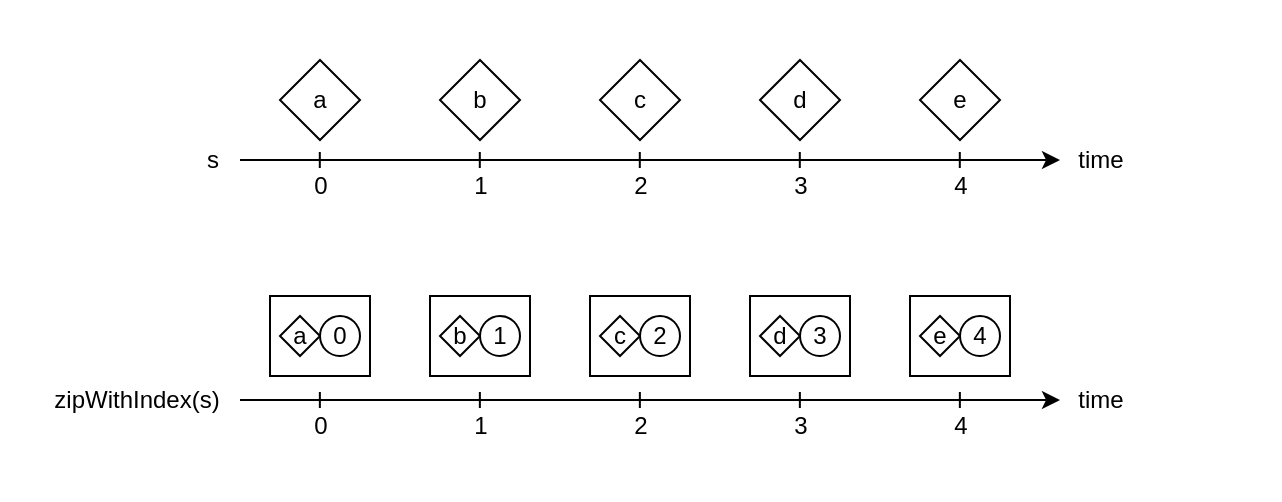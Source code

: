 <mxfile version="22.1.2" type="device">
  <diagram name="Pagina-1" id="KrAMYKN802Sa1sQlcGRf">
    <mxGraphModel dx="1416" dy="818" grid="1" gridSize="10" guides="1" tooltips="1" connect="1" arrows="1" fold="1" page="1" pageScale="1" pageWidth="827" pageHeight="1169" math="0" shadow="0">
      <root>
        <mxCell id="0" />
        <mxCell id="1" parent="0" />
        <mxCell id="X-2cT9AtNMiIcICBBnYA-75" value="" style="rounded=0;whiteSpace=wrap;html=1;strokeColor=none;" parent="1" vertex="1">
          <mxGeometry x="200" y="280" width="640" height="250" as="geometry" />
        </mxCell>
        <mxCell id="X-2cT9AtNMiIcICBBnYA-1" value="" style="endArrow=classic;html=1;rounded=0;" parent="1" edge="1">
          <mxGeometry width="50" height="50" relative="1" as="geometry">
            <mxPoint x="320" y="360" as="sourcePoint" />
            <mxPoint x="730" y="360" as="targetPoint" />
          </mxGeometry>
        </mxCell>
        <mxCell id="X-2cT9AtNMiIcICBBnYA-3" value="a" style="rhombus;whiteSpace=wrap;html=1;" parent="1" vertex="1">
          <mxGeometry x="340" y="310" width="40" height="40" as="geometry" />
        </mxCell>
        <mxCell id="X-2cT9AtNMiIcICBBnYA-4" value="b" style="rhombus;whiteSpace=wrap;html=1;" parent="1" vertex="1">
          <mxGeometry x="420" y="310" width="40" height="40" as="geometry" />
        </mxCell>
        <mxCell id="X-2cT9AtNMiIcICBBnYA-5" value="c" style="rhombus;whiteSpace=wrap;html=1;" parent="1" vertex="1">
          <mxGeometry x="500" y="310" width="40" height="40" as="geometry" />
        </mxCell>
        <mxCell id="X-2cT9AtNMiIcICBBnYA-6" value="d" style="rhombus;whiteSpace=wrap;html=1;" parent="1" vertex="1">
          <mxGeometry x="580" y="310" width="40" height="40" as="geometry" />
        </mxCell>
        <mxCell id="X-2cT9AtNMiIcICBBnYA-7" value="e" style="rhombus;whiteSpace=wrap;html=1;" parent="1" vertex="1">
          <mxGeometry x="660" y="310" width="40" height="40" as="geometry" />
        </mxCell>
        <mxCell id="X-2cT9AtNMiIcICBBnYA-8" value="" style="endArrow=classic;html=1;rounded=0;" parent="1" edge="1">
          <mxGeometry width="50" height="50" relative="1" as="geometry">
            <mxPoint x="320" y="480" as="sourcePoint" />
            <mxPoint x="730" y="480" as="targetPoint" />
          </mxGeometry>
        </mxCell>
        <mxCell id="X-2cT9AtNMiIcICBBnYA-26" value="" style="endArrow=none;html=1;rounded=0;" parent="1" edge="1">
          <mxGeometry width="50" height="50" relative="1" as="geometry">
            <mxPoint x="359.9" y="364" as="sourcePoint" />
            <mxPoint x="359.9" y="356" as="targetPoint" />
          </mxGeometry>
        </mxCell>
        <mxCell id="X-2cT9AtNMiIcICBBnYA-27" value="" style="endArrow=none;html=1;rounded=0;" parent="1" edge="1">
          <mxGeometry width="50" height="50" relative="1" as="geometry">
            <mxPoint x="439.9" y="364" as="sourcePoint" />
            <mxPoint x="439.9" y="356" as="targetPoint" />
          </mxGeometry>
        </mxCell>
        <mxCell id="X-2cT9AtNMiIcICBBnYA-28" value="" style="endArrow=none;html=1;rounded=0;" parent="1" edge="1">
          <mxGeometry width="50" height="50" relative="1" as="geometry">
            <mxPoint x="519.9" y="364" as="sourcePoint" />
            <mxPoint x="519.9" y="356" as="targetPoint" />
          </mxGeometry>
        </mxCell>
        <mxCell id="X-2cT9AtNMiIcICBBnYA-29" value="" style="endArrow=none;html=1;rounded=0;" parent="1" edge="1">
          <mxGeometry width="50" height="50" relative="1" as="geometry">
            <mxPoint x="599.9" y="364" as="sourcePoint" />
            <mxPoint x="599.9" y="356" as="targetPoint" />
          </mxGeometry>
        </mxCell>
        <mxCell id="X-2cT9AtNMiIcICBBnYA-30" value="" style="endArrow=none;html=1;rounded=0;" parent="1" edge="1">
          <mxGeometry width="50" height="50" relative="1" as="geometry">
            <mxPoint x="679.9" y="364" as="sourcePoint" />
            <mxPoint x="679.9" y="356" as="targetPoint" />
          </mxGeometry>
        </mxCell>
        <mxCell id="X-2cT9AtNMiIcICBBnYA-31" value="" style="endArrow=none;html=1;rounded=0;" parent="1" edge="1">
          <mxGeometry width="50" height="50" relative="1" as="geometry">
            <mxPoint x="359.93" y="484" as="sourcePoint" />
            <mxPoint x="359.93" y="476" as="targetPoint" />
          </mxGeometry>
        </mxCell>
        <mxCell id="X-2cT9AtNMiIcICBBnYA-32" value="" style="endArrow=none;html=1;rounded=0;" parent="1" edge="1">
          <mxGeometry width="50" height="50" relative="1" as="geometry">
            <mxPoint x="439.93" y="484" as="sourcePoint" />
            <mxPoint x="439.93" y="476" as="targetPoint" />
          </mxGeometry>
        </mxCell>
        <mxCell id="X-2cT9AtNMiIcICBBnYA-33" value="" style="endArrow=none;html=1;rounded=0;" parent="1" edge="1">
          <mxGeometry width="50" height="50" relative="1" as="geometry">
            <mxPoint x="519.93" y="484" as="sourcePoint" />
            <mxPoint x="519.93" y="476" as="targetPoint" />
          </mxGeometry>
        </mxCell>
        <mxCell id="X-2cT9AtNMiIcICBBnYA-34" value="" style="endArrow=none;html=1;rounded=0;" parent="1" edge="1">
          <mxGeometry width="50" height="50" relative="1" as="geometry">
            <mxPoint x="599.93" y="484" as="sourcePoint" />
            <mxPoint x="599.93" y="476" as="targetPoint" />
          </mxGeometry>
        </mxCell>
        <mxCell id="X-2cT9AtNMiIcICBBnYA-35" value="" style="endArrow=none;html=1;rounded=0;" parent="1" edge="1">
          <mxGeometry width="50" height="50" relative="1" as="geometry">
            <mxPoint x="679.93" y="484" as="sourcePoint" />
            <mxPoint x="679.93" y="476" as="targetPoint" />
          </mxGeometry>
        </mxCell>
        <mxCell id="X-2cT9AtNMiIcICBBnYA-36" value="time" style="text;html=1;align=center;verticalAlign=middle;resizable=0;points=[];autosize=1;strokeColor=none;fillColor=none;" parent="1" vertex="1">
          <mxGeometry x="725" y="345" width="50" height="30" as="geometry" />
        </mxCell>
        <mxCell id="X-2cT9AtNMiIcICBBnYA-37" value="time" style="text;html=1;align=center;verticalAlign=middle;resizable=0;points=[];autosize=1;strokeColor=none;fillColor=none;" parent="1" vertex="1">
          <mxGeometry x="725" y="465" width="50" height="30" as="geometry" />
        </mxCell>
        <mxCell id="X-2cT9AtNMiIcICBBnYA-72" value="s" style="text;html=1;align=center;verticalAlign=middle;resizable=0;points=[];autosize=1;strokeColor=none;fillColor=none;" parent="1" vertex="1">
          <mxGeometry x="291" y="345" width="30" height="30" as="geometry" />
        </mxCell>
        <mxCell id="X-2cT9AtNMiIcICBBnYA-73" value="zipWithIndex(s)" style="text;html=1;align=center;verticalAlign=middle;resizable=0;points=[];autosize=1;strokeColor=none;fillColor=none;" parent="1" vertex="1">
          <mxGeometry x="213" y="465" width="110" height="30" as="geometry" />
        </mxCell>
        <mxCell id="X-2cT9AtNMiIcICBBnYA-143" value="0" style="text;html=1;align=center;verticalAlign=middle;resizable=0;points=[];autosize=1;strokeColor=none;fillColor=none;" parent="1" vertex="1">
          <mxGeometry x="345" y="478" width="30" height="30" as="geometry" />
        </mxCell>
        <mxCell id="X-2cT9AtNMiIcICBBnYA-144" value="1" style="text;html=1;align=center;verticalAlign=middle;resizable=0;points=[];autosize=1;strokeColor=none;fillColor=none;" parent="1" vertex="1">
          <mxGeometry x="425" y="478" width="30" height="30" as="geometry" />
        </mxCell>
        <mxCell id="X-2cT9AtNMiIcICBBnYA-145" value="2" style="text;html=1;align=center;verticalAlign=middle;resizable=0;points=[];autosize=1;strokeColor=none;fillColor=none;" parent="1" vertex="1">
          <mxGeometry x="505" y="478" width="30" height="30" as="geometry" />
        </mxCell>
        <mxCell id="X-2cT9AtNMiIcICBBnYA-147" value="3" style="text;html=1;align=center;verticalAlign=middle;resizable=0;points=[];autosize=1;strokeColor=none;fillColor=none;" parent="1" vertex="1">
          <mxGeometry x="585" y="478" width="30" height="30" as="geometry" />
        </mxCell>
        <mxCell id="X-2cT9AtNMiIcICBBnYA-148" value="4" style="text;html=1;align=center;verticalAlign=middle;resizable=0;points=[];autosize=1;strokeColor=none;fillColor=none;" parent="1" vertex="1">
          <mxGeometry x="665" y="478" width="30" height="30" as="geometry" />
        </mxCell>
        <mxCell id="X-2cT9AtNMiIcICBBnYA-167" value="" style="rounded=0;whiteSpace=wrap;html=1;" parent="1" vertex="1">
          <mxGeometry x="335" y="428" width="50" height="40" as="geometry" />
        </mxCell>
        <mxCell id="X-2cT9AtNMiIcICBBnYA-168" value="a" style="rhombus;whiteSpace=wrap;html=1;" parent="1" vertex="1">
          <mxGeometry x="340" y="438" width="20" height="20" as="geometry" />
        </mxCell>
        <mxCell id="X-2cT9AtNMiIcICBBnYA-169" value="0" style="ellipse;whiteSpace=wrap;html=1;" parent="1" vertex="1">
          <mxGeometry x="360" y="438" width="20" height="20" as="geometry" />
        </mxCell>
        <mxCell id="X-2cT9AtNMiIcICBBnYA-171" value="" style="rounded=0;whiteSpace=wrap;html=1;" parent="1" vertex="1">
          <mxGeometry x="415" y="428" width="50" height="40" as="geometry" />
        </mxCell>
        <mxCell id="X-2cT9AtNMiIcICBBnYA-172" value="b" style="rhombus;whiteSpace=wrap;html=1;" parent="1" vertex="1">
          <mxGeometry x="420" y="438" width="20" height="20" as="geometry" />
        </mxCell>
        <mxCell id="X-2cT9AtNMiIcICBBnYA-173" value="1" style="ellipse;whiteSpace=wrap;html=1;" parent="1" vertex="1">
          <mxGeometry x="440" y="438" width="20" height="20" as="geometry" />
        </mxCell>
        <mxCell id="X-2cT9AtNMiIcICBBnYA-174" value="" style="rounded=0;whiteSpace=wrap;html=1;" parent="1" vertex="1">
          <mxGeometry x="495" y="428" width="50" height="40" as="geometry" />
        </mxCell>
        <mxCell id="X-2cT9AtNMiIcICBBnYA-175" value="c" style="rhombus;whiteSpace=wrap;html=1;" parent="1" vertex="1">
          <mxGeometry x="500" y="438" width="20" height="20" as="geometry" />
        </mxCell>
        <mxCell id="X-2cT9AtNMiIcICBBnYA-176" value="2" style="ellipse;whiteSpace=wrap;html=1;" parent="1" vertex="1">
          <mxGeometry x="520" y="438" width="20" height="20" as="geometry" />
        </mxCell>
        <mxCell id="X-2cT9AtNMiIcICBBnYA-177" value="" style="rounded=0;whiteSpace=wrap;html=1;" parent="1" vertex="1">
          <mxGeometry x="575" y="428" width="50" height="40" as="geometry" />
        </mxCell>
        <mxCell id="X-2cT9AtNMiIcICBBnYA-178" value="d" style="rhombus;whiteSpace=wrap;html=1;" parent="1" vertex="1">
          <mxGeometry x="580" y="438" width="20" height="20" as="geometry" />
        </mxCell>
        <mxCell id="X-2cT9AtNMiIcICBBnYA-179" value="3" style="ellipse;whiteSpace=wrap;html=1;" parent="1" vertex="1">
          <mxGeometry x="600" y="438" width="20" height="20" as="geometry" />
        </mxCell>
        <mxCell id="X-2cT9AtNMiIcICBBnYA-180" value="" style="rounded=0;whiteSpace=wrap;html=1;" parent="1" vertex="1">
          <mxGeometry x="655" y="428" width="50" height="40" as="geometry" />
        </mxCell>
        <mxCell id="X-2cT9AtNMiIcICBBnYA-181" value="e" style="rhombus;whiteSpace=wrap;html=1;" parent="1" vertex="1">
          <mxGeometry x="660" y="438" width="20" height="20" as="geometry" />
        </mxCell>
        <mxCell id="X-2cT9AtNMiIcICBBnYA-182" value="4" style="ellipse;whiteSpace=wrap;html=1;" parent="1" vertex="1">
          <mxGeometry x="680" y="438" width="20" height="20" as="geometry" />
        </mxCell>
        <mxCell id="X-2cT9AtNMiIcICBBnYA-183" value="0" style="text;html=1;align=center;verticalAlign=middle;resizable=0;points=[];autosize=1;strokeColor=none;fillColor=none;" parent="1" vertex="1">
          <mxGeometry x="345" y="358" width="30" height="30" as="geometry" />
        </mxCell>
        <mxCell id="X-2cT9AtNMiIcICBBnYA-184" value="1" style="text;html=1;align=center;verticalAlign=middle;resizable=0;points=[];autosize=1;strokeColor=none;fillColor=none;" parent="1" vertex="1">
          <mxGeometry x="425" y="358" width="30" height="30" as="geometry" />
        </mxCell>
        <mxCell id="X-2cT9AtNMiIcICBBnYA-185" value="2" style="text;html=1;align=center;verticalAlign=middle;resizable=0;points=[];autosize=1;strokeColor=none;fillColor=none;" parent="1" vertex="1">
          <mxGeometry x="505" y="358" width="30" height="30" as="geometry" />
        </mxCell>
        <mxCell id="X-2cT9AtNMiIcICBBnYA-186" value="3" style="text;html=1;align=center;verticalAlign=middle;resizable=0;points=[];autosize=1;strokeColor=none;fillColor=none;" parent="1" vertex="1">
          <mxGeometry x="585" y="358" width="30" height="30" as="geometry" />
        </mxCell>
        <mxCell id="X-2cT9AtNMiIcICBBnYA-187" value="4" style="text;html=1;align=center;verticalAlign=middle;resizable=0;points=[];autosize=1;strokeColor=none;fillColor=none;" parent="1" vertex="1">
          <mxGeometry x="665" y="358" width="30" height="30" as="geometry" />
        </mxCell>
      </root>
    </mxGraphModel>
  </diagram>
</mxfile>
